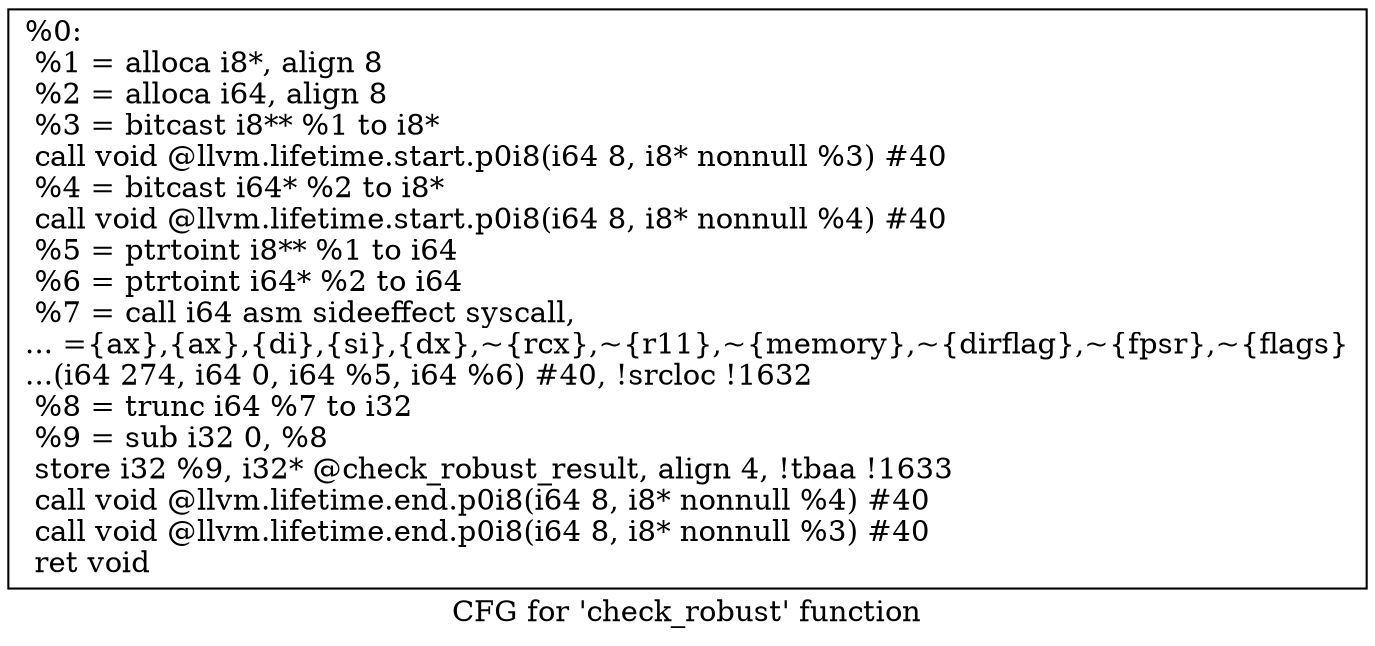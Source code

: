 digraph "CFG for 'check_robust' function" {
	label="CFG for 'check_robust' function";

	Node0x190ec80 [shape=record,label="{%0:\l  %1 = alloca i8*, align 8\l  %2 = alloca i64, align 8\l  %3 = bitcast i8** %1 to i8*\l  call void @llvm.lifetime.start.p0i8(i64 8, i8* nonnull %3) #40\l  %4 = bitcast i64* %2 to i8*\l  call void @llvm.lifetime.start.p0i8(i64 8, i8* nonnull %4) #40\l  %5 = ptrtoint i8** %1 to i64\l  %6 = ptrtoint i64* %2 to i64\l  %7 = call i64 asm sideeffect syscall,\l... =\{ax\},\{ax\},\{di\},\{si\},\{dx\},~\{rcx\},~\{r11\},~\{memory\},~\{dirflag\},~\{fpsr\},~\{flags\}\l...(i64 274, i64 0, i64 %5, i64 %6) #40, !srcloc !1632\l  %8 = trunc i64 %7 to i32\l  %9 = sub i32 0, %8\l  store i32 %9, i32* @check_robust_result, align 4, !tbaa !1633\l  call void @llvm.lifetime.end.p0i8(i64 8, i8* nonnull %4) #40\l  call void @llvm.lifetime.end.p0i8(i64 8, i8* nonnull %3) #40\l  ret void\l}"];
}
